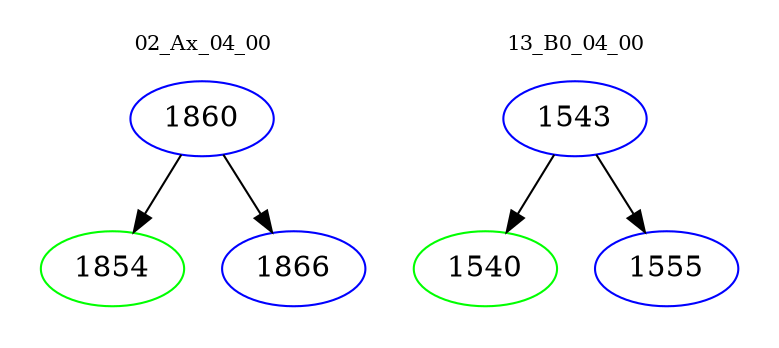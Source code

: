 digraph{
subgraph cluster_0 {
color = white
label = "02_Ax_04_00";
fontsize=10;
T0_1860 [label="1860", color="blue"]
T0_1860 -> T0_1854 [color="black"]
T0_1854 [label="1854", color="green"]
T0_1860 -> T0_1866 [color="black"]
T0_1866 [label="1866", color="blue"]
}
subgraph cluster_1 {
color = white
label = "13_B0_04_00";
fontsize=10;
T1_1543 [label="1543", color="blue"]
T1_1543 -> T1_1540 [color="black"]
T1_1540 [label="1540", color="green"]
T1_1543 -> T1_1555 [color="black"]
T1_1555 [label="1555", color="blue"]
}
}

